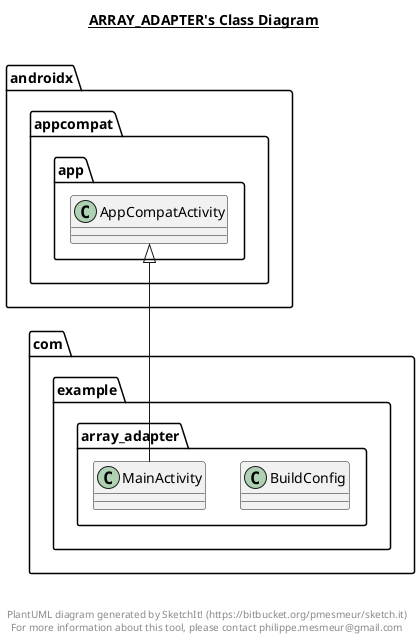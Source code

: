 @startuml

title __ARRAY_ADAPTER's Class Diagram__\n

  namespace com.example.array_adapter {
    class com.example.array_adapter.BuildConfig {
    }
  }
  

  namespace com.example.array_adapter {
    class com.example.array_adapter.MainActivity {
    }
  }
  

  com.example.array_adapter.MainActivity -up-|> androidx.appcompat.app.AppCompatActivity


right footer


PlantUML diagram generated by SketchIt! (https://bitbucket.org/pmesmeur/sketch.it)
For more information about this tool, please contact philippe.mesmeur@gmail.com
endfooter

@enduml
